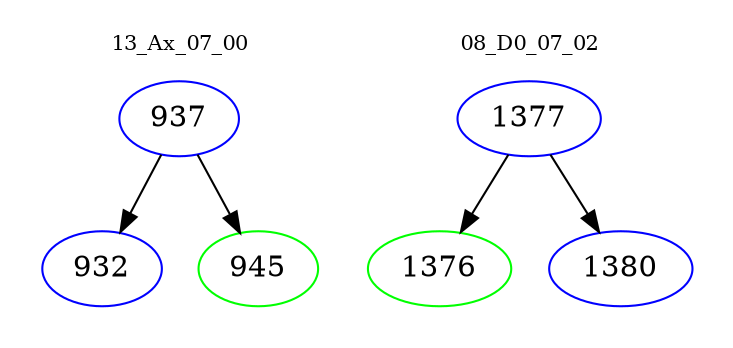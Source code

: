 digraph{
subgraph cluster_0 {
color = white
label = "13_Ax_07_00";
fontsize=10;
T0_937 [label="937", color="blue"]
T0_937 -> T0_932 [color="black"]
T0_932 [label="932", color="blue"]
T0_937 -> T0_945 [color="black"]
T0_945 [label="945", color="green"]
}
subgraph cluster_1 {
color = white
label = "08_D0_07_02";
fontsize=10;
T1_1377 [label="1377", color="blue"]
T1_1377 -> T1_1376 [color="black"]
T1_1376 [label="1376", color="green"]
T1_1377 -> T1_1380 [color="black"]
T1_1380 [label="1380", color="blue"]
}
}
